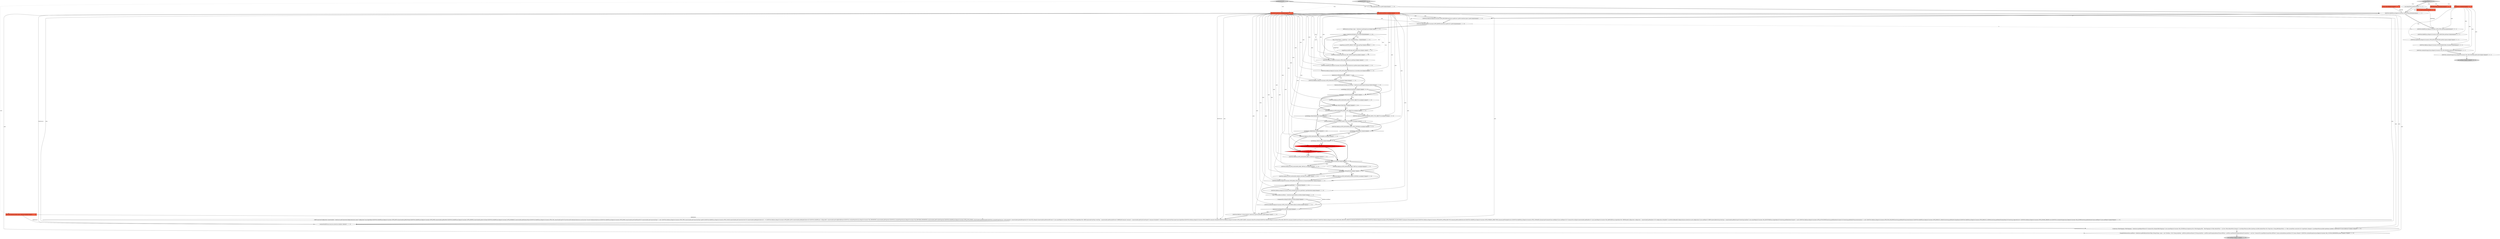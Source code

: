 digraph {
1 [style = filled, label = "json.name(dataSource.getId())@@@3@@@['1', '1', '0']", fillcolor = white, shape = ellipse image = "AAA0AAABBB1BBB"];
15 [style = filled, label = "JSONUtils.field(json,\"virtual-model-id\",dataSource.getVirtualModel().getId())@@@37@@@['1', '1', '0']", fillcolor = white, shape = ellipse image = "AAA0AAABBB1BBB"];
38 [style = filled, label = "{DBPConnectionConfiguration connectionInfo = dataSource.getConnectionConfiguration()json.name(\"configuration\")json.beginObject()JSONUtils.fieldNE(json,RegistryConstants.ATTR_HOST,connectionInfo.getHostName())JSONUtils.fieldNE(json,RegistryConstants.ATTR_PORT,connectionInfo.getHostPort())JSONUtils.fieldNE(json,RegistryConstants.ATTR_SERVER,connectionInfo.getServerName())JSONUtils.fieldNE(json,RegistryConstants.ATTR_DATABASE,connectionInfo.getDatabaseName())JSONUtils.fieldNE(json,RegistryConstants.ATTR_URL,connectionInfo.getUrl())saveSecuredCredentials(dataSource,null,null,new SecureCredentials(dataSource))JSONUtils.fieldNE(json,RegistryConstants.ATTR_HOME,connectionInfo.getClientHomeId())if (connectionInfo.getConnectionType() != null) {JSONUtils.field(json,RegistryConstants.ATTR_TYPE,connectionInfo.getConnectionType().getId())}JSONUtils.fieldNE(json,RegistryConstants.ATTR_COLOR,connectionInfo.getConnectionColor())if (connectionInfo.getKeepAliveInterval() > 0) {JSONUtils.field(json,RegistryConstants.ATTR_KEEP_ALIVE,connectionInfo.getKeepAliveInterval())}JSONUtils.fieldNE(json,\"config-profile\",connectionInfo.getConfigProfileName())JSONUtils.serializeProperties(json,RegistryConstants.TAG_PROPERTIES,connectionInfo.getProperties())JSONUtils.serializeProperties(json,RegistryConstants.TAG_PROVIDER_PROPERTIES,connectionInfo.getProviderProperties())JSONUtils.fieldNE(json,RegistryConstants.ATTR_AUTH_MODEL,connectionInfo.getAuthModelId())JSONUtils.serializeProperties(json,\"auth-properties\",connectionInfo.getAuthProperties())if (!ArrayUtils.isEmpty(connectionInfo.getDeclaredEvents())) {json.name(RegistryConstants.TAG_EVENTS)json.beginObject()for (DBPConnectionEventType eventType : connectionInfo.getDeclaredEvents()){DBRShellCommand command = connectionInfo.getEvent(eventType)if (!command.isEnabled()) {continue}json.name(eventType.name())json.beginObject()JSONUtils.field(json,RegistryConstants.ATTR_ENABLED,command.isEnabled())JSONUtils.field(json,RegistryConstants.ATTR_SHOW_PANEL,command.isShowProcessPanel())JSONUtils.field(json,RegistryConstants.ATTR_WAIT_PROCESS,command.isWaitProcessFinish())if (command.isWaitProcessFinish()) {JSONUtils.field(json,RegistryConstants.ATTR_WAIT_PROCESS_TIMEOUT,command.getWaitProcessTimeoutMs())}JSONUtils.field(json,RegistryConstants.ATTR_TERMINATE_AT_DISCONNECT,command.isTerminateAtDisconnect())JSONUtils.field(json,RegistryConstants.ATTR_PAUSE_AFTER_EXECUTE,command.getPauseAfterExecute())JSONUtils.fieldNE(json,RegistryConstants.ATTR_WORKING_DIRECTORY,command.getWorkingDirectory())JSONUtils.fieldNE(json,RegistryConstants.ATTR_COMMAND,command.getCommand())json.endObject()}json.endObject()}if (!CommonUtils.isEmpty(connectionInfo.getHandlers())) {json.name(RegistryConstants.TAG_HANDLERS)json.beginObject()for (DBWHandlerConfiguration configuration : connectionInfo.getHandlers()){if (configuration.isEnabled()) {saveNetworkHandlerConfiguration(json,dataSource,null,configuration)}}json.endObject()}{DBPConnectionBootstrap bootstrap = connectionInfo.getBootstrap()if (bootstrap.hasData()) {json.name(RegistryConstants.TAG_BOOTSTRAP)json.beginObject()if (bootstrap.getDefaultAutoCommit() != null) {JSONUtils.field(json,RegistryConstants.ATTR_AUTOCOMMIT,bootstrap.getDefaultAutoCommit())}if (bootstrap.getDefaultTransactionIsolation() != null) {JSONUtils.field(json,RegistryConstants.ATTR_TXN_ISOLATION,bootstrap.getDefaultTransactionIsolation())}JSONUtils.fieldNE(json,RegistryConstants.ATTR_DEFAULT_CATALOG,bootstrap.getDefaultCatalogName())JSONUtils.fieldNE(json,RegistryConstants.ATTR_DEFAULT_SCHEMA,bootstrap.getDefaultSchemaName())if (bootstrap.isIgnoreErrors()) {JSONUtils.field(json,RegistryConstants.ATTR_IGNORE_ERRORS,true)}JSONUtils.serializeStringList(json,RegistryConstants.TAG_QUERY,bootstrap.getInitQueries())json.endObject()}}json.endObject()}@@@39@@@['1', '1', '0']", fillcolor = white, shape = ellipse image = "AAA0AAABBB1BBB"];
14 [style = filled, label = "navSettings.isHideSchemas()@@@25@@@['1', '0', '0']", fillcolor = white, shape = diamond image = "AAA0AAABBB1BBB"];
16 [style = filled, label = "@NotNull JsonWriter json@@@2@@@['1', '1', '0']", fillcolor = tomato, shape = box image = "AAA0AAABBB1BBB"];
22 [style = filled, label = "json.endObject()@@@151@@@['1', '1', '0']", fillcolor = lightgray, shape = ellipse image = "AAA0AAABBB1BBB"];
49 [style = filled, label = "@NotNull DataSourceDescriptor dataSource@@@2@@@['0', '1', '0']", fillcolor = tomato, shape = box image = "AAA0AAABBB2BBB"];
46 [style = filled, label = "JSONUtils.field(json,ATTR_NAVIGATOR_SHOW_SYSTEM_OBJECTS,true)@@@21@@@['0', '1', '0']", fillcolor = white, shape = ellipse image = "AAA0AAABBB2BBB"];
24 [style = filled, label = "JSONUtils.field(json,RegistryConstants.ATTR_TEMPLATE,dataSource.isTemplate())@@@18@@@['1', '1', '0']", fillcolor = white, shape = ellipse image = "AAA0AAABBB1BBB"];
19 [style = filled, label = "DBPDataSourceOrigin origin = dataSource.getOriginSource()@@@7@@@['1', '1', '0']", fillcolor = white, shape = ellipse image = "AAA0AAABBB1BBB"];
48 [style = filled, label = "JSONUtils.field(json,ATTR_NAVIGATOR_MERGE_ENTITIES,true)@@@27@@@['0', '1', '0']", fillcolor = white, shape = ellipse image = "AAA0AAABBB2BBB"];
53 [style = filled, label = "navSettings.isMergeSchemas()@@@25@@@['0', '1', '0']", fillcolor = red, shape = diamond image = "AAA1AAABBB2BBB"];
31 [style = filled, label = "navSettings.isMergeEntities()@@@27@@@['1', '1', '0']", fillcolor = white, shape = diamond image = "AAA0AAABBB1BBB"];
37 [style = filled, label = "JSONUtils.fieldNE(json,RegistryConstants.TAG_DESCRIPTION,dataSource.getDescription())@@@15@@@['1', '1', '0']", fillcolor = white, shape = ellipse image = "AAA0AAABBB1BBB"];
23 [style = filled, label = "JSONUtils.field(json,ATTR_NAVIGATOR_SHOW_ONLY_ENTITIES,true)@@@23@@@['1', '0', '0']", fillcolor = white, shape = ellipse image = "AAA0AAABBB1BBB"];
6 [style = filled, label = "JSONUtils.field(json,ATTR_NAVIGATOR_MERGE_ENTITIES,true)@@@27@@@['1', '0', '0']", fillcolor = white, shape = ellipse image = "AAA0AAABBB1BBB"];
58 [style = filled, label = "JSONUtils.fieldNE(json,RegistryConstants.ATTR_NAME,filter.getName())@@@6@@@['0', '0', '1']", fillcolor = white, shape = ellipse image = "AAA0AAABBB3BBB"];
66 [style = filled, label = "JSONUtils.fieldNE(json,RegistryConstants.ATTR_DESCRIPTION,filter.getDescription())@@@7@@@['0', '0', '1']", fillcolor = white, shape = ellipse image = "AAA0AAABBB3BBB"];
60 [style = filled, label = "DBSObjectFilter filter@@@2@@@['0', '0', '1']", fillcolor = tomato, shape = box image = "AAA0AAABBB3BBB"];
39 [style = filled, label = "origin != DataSourceOriginLocal.INSTANCE@@@8@@@['1', '1', '0']", fillcolor = white, shape = diamond image = "AAA0AAABBB1BBB"];
41 [style = filled, label = "JSONUtils.serializeProperties(json,TAG_ORIGIN,originProps)@@@12@@@['1', '1', '0']", fillcolor = white, shape = ellipse image = "AAA0AAABBB1BBB"];
29 [style = filled, label = "navSettings.isShowSystemObjects()@@@21@@@['1', '1', '0']", fillcolor = white, shape = diamond image = "AAA0AAABBB1BBB"];
7 [style = filled, label = "JSONUtils.field(json,RegistryConstants.ATTR_READ_ONLY,dataSource.isConnectionReadOnly())@@@28@@@['1', '1', '0']", fillcolor = white, shape = ellipse image = "AAA0AAABBB1BBB"];
47 [style = filled, label = "JSONUtils.field(json,ATTR_NAVIGATOR_HIDE_VIRTUAL,true)@@@26@@@['0', '1', '0']", fillcolor = white, shape = ellipse image = "AAA0AAABBB2BBB"];
59 [style = filled, label = "saveObjectFiler['0', '0', '1']", fillcolor = lightgray, shape = diamond image = "AAA0AAABBB3BBB"];
18 [style = filled, label = "navSettings.isHideVirtualModel()@@@26@@@['1', '1', '0']", fillcolor = white, shape = diamond image = "AAA0AAABBB1BBB"];
25 [style = filled, label = "!CommonUtils.isEmpty(lockPasswordHash)@@@33@@@['1', '1', '0']", fillcolor = white, shape = diamond image = "AAA0AAABBB1BBB"];
34 [style = filled, label = "JSONUtils.field(json,RegistryConstants.ATTR_FOLDER,dataSource.getFolder().getFolderPath())@@@30@@@['1', '1', '0']", fillcolor = white, shape = ellipse image = "AAA0AAABBB1BBB"];
63 [style = filled, label = "json.beginObject()@@@3@@@['0', '0', '1']", fillcolor = white, shape = ellipse image = "AAA0AAABBB3BBB"];
27 [style = filled, label = "JSONUtils.field(json,RegistryConstants.ATTR_DRIVER,dataSource.getDriver().getId())@@@6@@@['1', '1', '0']", fillcolor = white, shape = ellipse image = "AAA0AAABBB1BBB"];
11 [style = filled, label = "{SimplePreferenceStore prefStore = dataSource.getPreferenceStore()Map<String,String> props = new TreeMap<>()for (String propName : prefStore.preferenceNames()){String propValue = prefStore.getString(propName)String defValue = prefStore.getDefaultString(propName)if (propValue != null && !CommonUtils.equalObjects(propValue,defValue)) {props.put(propName,propValue)}}if (!props.isEmpty()) {JSONUtils.serializeProperties(json,RegistryConstants.TAG_CUSTOM_PROPERTIES,props)}}@@@137@@@['1', '1', '0']", fillcolor = white, shape = ellipse image = "AAA0AAABBB1BBB"];
12 [style = filled, label = "JSONUtils.field(json,RegistryConstants.ATTR_NAME,dataSource.getName())@@@14@@@['1', '1', '0']", fillcolor = white, shape = ellipse image = "AAA0AAABBB1BBB"];
43 [style = filled, label = "final String lockPasswordHash = dataSource.getLockPasswordHash()@@@32@@@['1', '1', '0']", fillcolor = white, shape = ellipse image = "AAA0AAABBB1BBB"];
13 [style = filled, label = "{Collection<FilterMapping> filterMappings = dataSource.getObjectFilters()if (!CommonUtils.isEmpty(filterMappings)) {json.name(RegistryConstants.TAG_FILTERS)json.beginArray()for (FilterMapping filter : filterMappings){if (filter.defaultFilter != null && !filter.defaultFilter.isEmpty()) {saveObjectFiler(json,filter.typeName,null,filter.defaultFilter)}for (Map.Entry<String,DBSObjectFilter> cf : filter.customFilters.entrySet()){if (!cf.getValue().isEmpty()) {saveObjectFiler(json,filter.typeName,cf.getKey(),cf.getValue())}}}json.endArray()}}@@@119@@@['1', '1', '0']", fillcolor = white, shape = ellipse image = "AAA0AAABBB1BBB"];
54 [style = filled, label = "saveDataSource['0', '1', '0']", fillcolor = lightgray, shape = diamond image = "AAA0AAABBB2BBB"];
40 [style = filled, label = "JSONUtils.field(json,ATTR_NAVIGATOR_HIDE_FOLDERS,true)@@@24@@@['1', '1', '0']", fillcolor = white, shape = ellipse image = "AAA0AAABBB1BBB"];
35 [style = filled, label = "serializeModifyPermissions(json,dataSource)@@@118@@@['1', '1', '0']", fillcolor = white, shape = ellipse image = "AAA0AAABBB1BBB"];
52 [style = filled, label = "JSONUtils.field(json,ATTR_NAVIGATOR_HIDE_SCHEMAS,true)@@@25@@@['0', '1', '0']", fillcolor = white, shape = ellipse image = "AAA0AAABBB2BBB"];
55 [style = filled, label = "navSettings.isHideFolders()@@@24@@@['0', '1', '0']", fillcolor = white, shape = diamond image = "AAA0AAABBB2BBB"];
21 [style = filled, label = "JSONUtils.field(json,RegistryConstants.ATTR_PROVIDER,dataSource.getDriver().getProviderDescriptor().getId())@@@5@@@['1', '1', '0']", fillcolor = white, shape = ellipse image = "AAA0AAABBB1BBB"];
56 [style = filled, label = "String objectID@@@2@@@['0', '0', '1']", fillcolor = tomato, shape = box image = "AAA0AAABBB3BBB"];
42 [style = filled, label = "dataSource.hasSharedVirtualModel()@@@36@@@['1', '1', '0']", fillcolor = white, shape = diamond image = "AAA0AAABBB1BBB"];
26 [style = filled, label = "saveDataSource['1', '0', '0']", fillcolor = lightgray, shape = diamond image = "AAA0AAABBB1BBB"];
10 [style = filled, label = "JSONUtils.field(json,RegistryConstants.ATTR_LOCK_PASSWORD,lockPasswordHash)@@@34@@@['1', '1', '0']", fillcolor = white, shape = ellipse image = "AAA0AAABBB1BBB"];
3 [style = filled, label = "DataSourceNavigatorSettings navSettings = dataSource.getNavigatorSettings()@@@20@@@['1', '1', '0']", fillcolor = white, shape = ellipse image = "AAA0AAABBB1BBB"];
51 [style = filled, label = "navSettings.isShowUtilityObjects()@@@22@@@['0', '1', '0']", fillcolor = white, shape = diamond image = "AAA0AAABBB2BBB"];
62 [style = filled, label = "JsonWriter json@@@2@@@['0', '0', '1']", fillcolor = tomato, shape = box image = "AAA0AAABBB3BBB"];
64 [style = filled, label = "JSONUtils.serializeStringList(json,RegistryConstants.TAG_EXCLUDE,filter.getExclude())@@@10@@@['0', '0', '1']", fillcolor = white, shape = ellipse image = "AAA0AAABBB3BBB"];
28 [style = filled, label = "navSettings.isShowSystemObjects()@@@21@@@['1', '0', '0']", fillcolor = white, shape = diamond image = "AAA0AAABBB1BBB"];
5 [style = filled, label = "JSONUtils.fieldNE(json,RegistryConstants.ATTR_ID,objectID)@@@4@@@['1', '1', '1']", fillcolor = white, shape = ellipse image = "AAA0AAABBB1BBB"];
17 [style = filled, label = "navSettings.isHideFolders()@@@24@@@['1', '0', '0']", fillcolor = white, shape = diamond image = "AAA0AAABBB1BBB"];
57 [style = filled, label = "JSONUtils.serializeStringList(json,RegistryConstants.TAG_INCLUDE,filter.getInclude())@@@9@@@['0', '0', '1']", fillcolor = white, shape = ellipse image = "AAA0AAABBB3BBB"];
2 [style = filled, label = "JSONUtils.field(json,RegistryConstants.ATTR_SAVE_PASSWORD,dataSource.isSavePassword())@@@16@@@['1', '1', '0']", fillcolor = white, shape = ellipse image = "AAA0AAABBB1BBB"];
65 [style = filled, label = "String typeName@@@2@@@['0', '0', '1']", fillcolor = tomato, shape = box image = "AAA0AAABBB3BBB"];
9 [style = filled, label = "originProps.putAll(origin.getConfiguration())@@@11@@@['1', '1', '0']", fillcolor = white, shape = ellipse image = "AAA0AAABBB1BBB"];
44 [style = filled, label = "JSONUtils.field(json,ATTR_NAVIGATOR_SHOW_UTIL_OBJECTS,true)@@@22@@@['1', '1', '0']", fillcolor = white, shape = ellipse image = "AAA0AAABBB1BBB"];
4 [style = filled, label = "dataSource.getFolder() != null@@@29@@@['1', '1', '0']", fillcolor = white, shape = diamond image = "AAA0AAABBB1BBB"];
45 [style = filled, label = "JSONUtils.field(json,ATTR_NAVIGATOR_HIDE_SCHEMAS,true)@@@25@@@['1', '0', '0']", fillcolor = red, shape = ellipse image = "AAA1AAABBB1BBB"];
50 [style = filled, label = "navSettings.isShowOnlyEntities()@@@23@@@['0', '1', '0']", fillcolor = white, shape = diamond image = "AAA0AAABBB2BBB"];
8 [style = filled, label = "@NotNull JsonWriter json@@@2@@@['1', '0', '0']", fillcolor = tomato, shape = box image = "AAA0AAABBB1BBB"];
20 [style = filled, label = "Map<String,Object> originProps = new LinkedHashMap<>()@@@9@@@['1', '1', '0']", fillcolor = white, shape = ellipse image = "AAA0AAABBB1BBB"];
67 [style = filled, label = "JSONUtils.fieldNE(json,RegistryConstants.ATTR_TYPE,typeName)@@@5@@@['0', '0', '1']", fillcolor = white, shape = ellipse image = "AAA0AAABBB3BBB"];
61 [style = filled, label = "JSONUtils.field(json,RegistryConstants.ATTR_ENABLED,filter.isEnabled())@@@8@@@['0', '0', '1']", fillcolor = white, shape = ellipse image = "AAA0AAABBB3BBB"];
0 [style = filled, label = "JSONUtils.field(json,ATTR_NAVIGATOR_HIDE_VIRTUAL,true)@@@26@@@['1', '0', '0']", fillcolor = white, shape = ellipse image = "AAA0AAABBB1BBB"];
30 [style = filled, label = "JSONUtils.field(json,ATTR_NAVIGATOR_SHOW_UTIL_OBJECTS,true)@@@22@@@['1', '0', '0']", fillcolor = white, shape = ellipse image = "AAA0AAABBB1BBB"];
33 [style = filled, label = "dataSource.isTemplate()@@@17@@@['1', '1', '0']", fillcolor = white, shape = diamond image = "AAA0AAABBB1BBB"];
36 [style = filled, label = "originProps.put(ATTR_ORIGIN_TYPE,origin.getType())@@@10@@@['1', '1', '0']", fillcolor = white, shape = ellipse image = "AAA0AAABBB1BBB"];
68 [style = filled, label = "json.endObject()@@@11@@@['0', '0', '1']", fillcolor = lightgray, shape = ellipse image = "AAA0AAABBB3BBB"];
32 [style = filled, label = "JSONUtils.field(json,ATTR_NAVIGATOR_SHOW_ONLY_ENTITIES,true)@@@23@@@['1', '1', '0']", fillcolor = white, shape = ellipse image = "AAA0AAABBB1BBB"];
1->5 [style = bold, label=""];
16->2 [style = solid, label="json"];
8->21 [style = solid, label="json"];
50->32 [style = bold, label=""];
54->49 [style = dotted, label="true"];
39->36 [style = dotted, label="true"];
16->32 [style = solid, label="json"];
49->38 [style = solid, label="dataSource"];
32->23 [style = bold, label=""];
8->2 [style = solid, label="json"];
8->41 [style = solid, label="json"];
14->45 [style = dotted, label="true"];
16->48 [style = solid, label="json"];
8->6 [style = solid, label="json"];
55->40 [style = bold, label=""];
53->52 [style = dotted, label="true"];
61->57 [style = bold, label=""];
16->11 [style = solid, label="json"];
16->7 [style = solid, label="json"];
16->34 [style = solid, label="json"];
46->51 [style = bold, label=""];
16->41 [style = solid, label="json"];
59->62 [style = dotted, label="true"];
31->6 [style = bold, label=""];
51->50 [style = bold, label=""];
27->67 [style = dashed, label="0"];
18->47 [style = dotted, label="true"];
17->14 [style = bold, label=""];
8->40 [style = solid, label="json"];
50->55 [style = bold, label=""];
29->46 [style = bold, label=""];
31->48 [style = bold, label=""];
44->30 [style = dotted, label="true"];
62->57 [style = solid, label="json"];
8->35 [style = solid, label="json"];
8->7 [style = solid, label="json"];
29->44 [style = bold, label=""];
23->17 [style = bold, label=""];
25->10 [style = bold, label=""];
16->10 [style = solid, label="json"];
26->16 [style = dotted, label="true"];
27->19 [style = bold, label=""];
67->58 [style = bold, label=""];
16->35 [style = solid, label="dataSource"];
49->35 [style = solid, label="dataSource"];
18->0 [style = bold, label=""];
29->51 [style = bold, label=""];
42->15 [style = bold, label=""];
59->60 [style = dotted, label="true"];
18->31 [style = bold, label=""];
15->38 [style = bold, label=""];
39->9 [style = dotted, label="true"];
56->5 [style = solid, label="objectID"];
31->48 [style = dotted, label="true"];
36->9 [style = bold, label=""];
33->3 [style = bold, label=""];
63->5 [style = bold, label=""];
16->13 [style = solid, label="json"];
8->11 [style = solid, label="json"];
62->58 [style = solid, label="json"];
62->64 [style = solid, label="json"];
53->52 [style = bold, label=""];
26->1 [style = bold, label=""];
31->6 [style = dotted, label="true"];
51->44 [style = bold, label=""];
19->39 [style = bold, label=""];
44->50 [style = bold, label=""];
55->40 [style = dotted, label="true"];
13->11 [style = bold, label=""];
12->37 [style = bold, label=""];
16->21 [style = solid, label="json"];
28->29 [style = dotted, label="true"];
5->21 [style = bold, label=""];
21->5 [style = dashed, label="0"];
43->10 [style = solid, label="lockPasswordHash"];
52->18 [style = bold, label=""];
44->32 [style = bold, label=""];
59->63 [style = bold, label=""];
39->12 [style = bold, label=""];
2->33 [style = bold, label=""];
18->0 [style = dotted, label="true"];
16->15 [style = solid, label="json"];
66->61 [style = bold, label=""];
14->18 [style = bold, label=""];
25->10 [style = dotted, label="true"];
8->0 [style = solid, label="json"];
6->7 [style = bold, label=""];
38->35 [style = bold, label=""];
39->20 [style = bold, label=""];
39->20 [style = dotted, label="true"];
24->3 [style = bold, label=""];
32->17 [style = bold, label=""];
42->38 [style = bold, label=""];
3->29 [style = bold, label=""];
0->31 [style = bold, label=""];
44->30 [style = bold, label=""];
28->29 [style = bold, label=""];
8->38 [style = solid, label="json"];
16->40 [style = solid, label="json"];
26->8 [style = dotted, label="true"];
40->53 [style = bold, label=""];
18->47 [style = bold, label=""];
21->27 [style = bold, label=""];
8->45 [style = solid, label="json"];
47->31 [style = bold, label=""];
17->40 [style = bold, label=""];
16->37 [style = solid, label="json"];
30->32 [style = bold, label=""];
7->4 [style = bold, label=""];
62->66 [style = solid, label="json"];
16->46 [style = solid, label="json"];
31->7 [style = bold, label=""];
62->5 [style = solid, label="json"];
62->61 [style = solid, label="json"];
8->10 [style = solid, label="json"];
62->67 [style = solid, label="json"];
58->66 [style = bold, label=""];
16->52 [style = solid, label="json"];
3->28 [style = bold, label=""];
16->24 [style = solid, label="json"];
65->67 [style = solid, label="typeName"];
5->67 [style = bold, label=""];
59->65 [style = dotted, label="true"];
8->29 [style = solid, label="json"];
33->24 [style = bold, label=""];
42->15 [style = dotted, label="true"];
11->22 [style = bold, label=""];
40->14 [style = bold, label=""];
25->42 [style = bold, label=""];
33->24 [style = dotted, label="true"];
48->7 [style = bold, label=""];
37->2 [style = bold, label=""];
16->38 [style = solid, label="dataSource"];
41->12 [style = bold, label=""];
34->43 [style = bold, label=""];
8->27 [style = solid, label="json"];
8->24 [style = solid, label="json"];
20->41 [style = solid, label="originProps"];
20->36 [style = bold, label=""];
4->34 [style = bold, label=""];
45->18 [style = bold, label=""];
8->37 [style = solid, label="json"];
4->43 [style = bold, label=""];
57->64 [style = bold, label=""];
16->44 [style = solid, label="json"];
8->23 [style = solid, label="json"];
53->18 [style = bold, label=""];
32->23 [style = dotted, label="true"];
45->53 [style = dashed, label="0"];
8->15 [style = solid, label="json"];
14->45 [style = bold, label=""];
17->40 [style = dotted, label="true"];
54->16 [style = dotted, label="true"];
29->46 [style = dotted, label="true"];
16->12 [style = solid, label="json"];
9->41 [style = bold, label=""];
16->38 [style = solid, label="json"];
32->55 [style = bold, label=""];
59->56 [style = dotted, label="true"];
10->42 [style = bold, label=""];
16->27 [style = solid, label="json"];
39->41 [style = dotted, label="true"];
8->34 [style = solid, label="json"];
16->47 [style = solid, label="json"];
55->53 [style = bold, label=""];
64->68 [style = bold, label=""];
50->32 [style = dotted, label="true"];
28->44 [style = bold, label=""];
4->34 [style = dotted, label="true"];
19->39 [style = solid, label="origin"];
51->44 [style = dotted, label="true"];
8->12 [style = solid, label="json"];
16->35 [style = solid, label="json"];
43->25 [style = bold, label=""];
35->13 [style = bold, label=""];
8->13 [style = solid, label="json"];
8->30 [style = solid, label="json"];
54->1 [style = bold, label=""];
}
